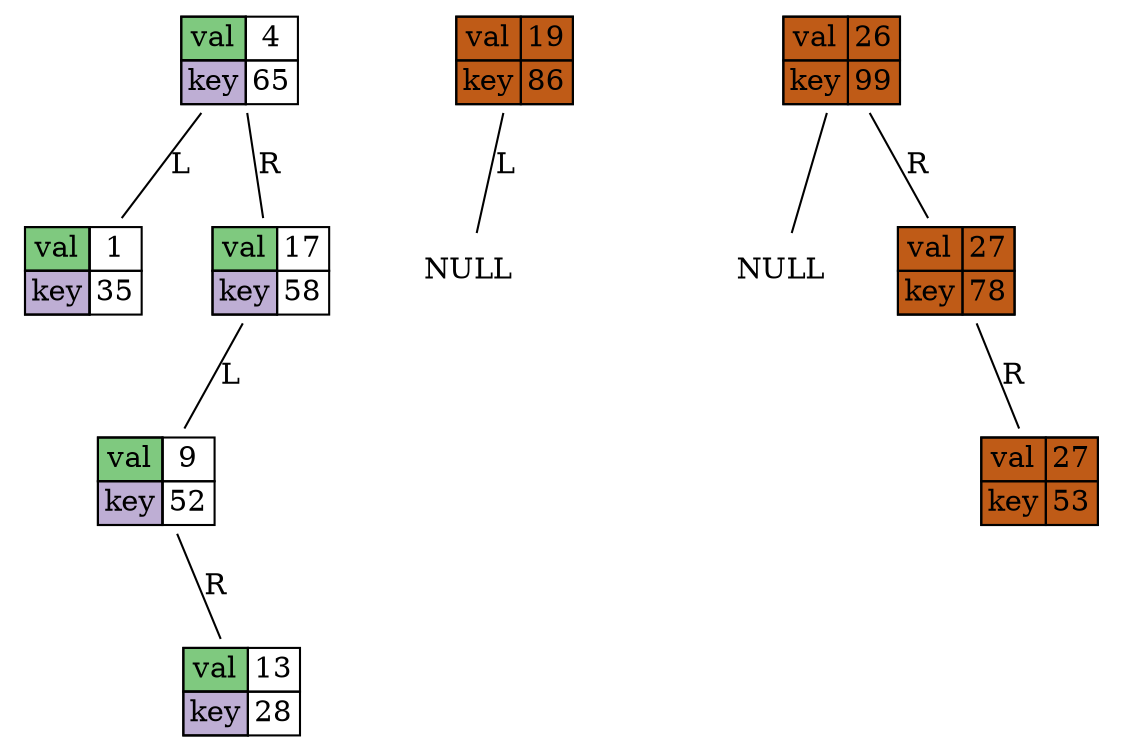 graph g {
    node[shape=plaintext colorscheme=accent8 ];
    //4 --9[label="L"];
    9;
    4--x6[label="L"];
    6--x5;
    //6 --4[label="L"];
    4 --x1[style=invis];
    x1[style=invis];
    9 --1[label="L"];
    9 --3[label="R"];
    3 --5[label="L"];
    3 --x2[style=invis];
    x2[style=invis];
    5 --x3[style=invis];
    x3[style=invis];
    5 --7[label="R"];
    6 --8[label="R"];
    8 --x4[style=invis];
    x4[style=invis];
    8 --2[label="R"];

    x5[label="NULL"];
    x6[label="NULL"];

    1[ label=< <TABLE CELLBORDER="1" BORDER="0" CELLSPACING="0" CELLPADDING="2">
        <tr> 
            <td BGCOLOR="1">val</td> 
            <td>1</td> 
        </tr>
        <tr> 
            <td BGCOLOR="2">key</td> 
            <td>35</td> 
        </tr>
        </TABLE> >
    ];
    2[ label=< <TABLE CELLBORDER="1" BORDER="0" CELLSPACING="0" CELLPADDING="2" 
BGCOLOR="7" >
        <tr> <td >val</td> <td>27</td> </tr>
        <tr> <td >key</td> <td>53</td> </tr>
        </TABLE> >
    ];
    3[ label=< <TABLE CELLBORDER="1" BORDER="0" CELLSPACING="0" CELLPADDING="2">
        <tr> <td BGCOLOR="1">val</td> <td>17</td> </tr>
        <tr> <td BGCOLOR="2">key</td> <td>58</td> </tr>
        </TABLE> >
    ];
    4[ label=< <TABLE CELLBORDER="1" BORDER="0" CELLSPACING="0" CELLPADDING="2" BGCOLOR="7">
        <tr> <td >val</td> <td >19</td> </tr>
        <tr> <td >key</td> <td>86</td> </tr>
        </TABLE> >
    ];
    5[ label=< <TABLE CELLBORDER="1" BORDER="0" CELLSPACING="0" CELLPADDING="2">
        <tr> <td BGCOLOR="1">val</td> <td>9</td> </tr>
        <tr> <td BGCOLOR="2">key</td> <td>52</td> </tr>
        </TABLE> >
    ];
    6[ label=< <TABLE CELLBORDER="1" BORDER="0" CELLSPACING="0" CELLPADDING="2" BGCOLOR="7">
        <tr> 
            <td >val</td> 
            <td >26</td> </tr>
        <tr> 
            <td >key</td> 
            <td >99</td> 
        </tr>
        </TABLE> >
    ];
    7[ label=< <TABLE CELLBORDER="1" BORDER="0" CELLSPACING="0" CELLPADDING="2">
        <tr> <td BGCOLOR="1">val</td> <td>13</td> </tr>
        <tr> <td BGCOLOR="2">key</td> <td>28</td> </tr>
        </TABLE> >
    ];
    8[ label=< <TABLE CELLBORDER="1" BORDER="0" CELLSPACING="0" CELLPADDING="2" BGCOLOR="7">
        <tr> <td >val</td> <td>27</td> </tr>
        <tr> <td >key</td> <td>78</td> </tr>
        </TABLE> >
    ];
    9[ label=< <TABLE CELLBORDER="1" BORDER="0" CELLSPACING="0" CELLPADDING="2">
        <tr> <td BGCOLOR="1">val</td> <td>4</td> </tr>
        <tr> <td BGCOLOR="2">key</td> <td>65</td> </tr>
        </TABLE> >
    ];
}
